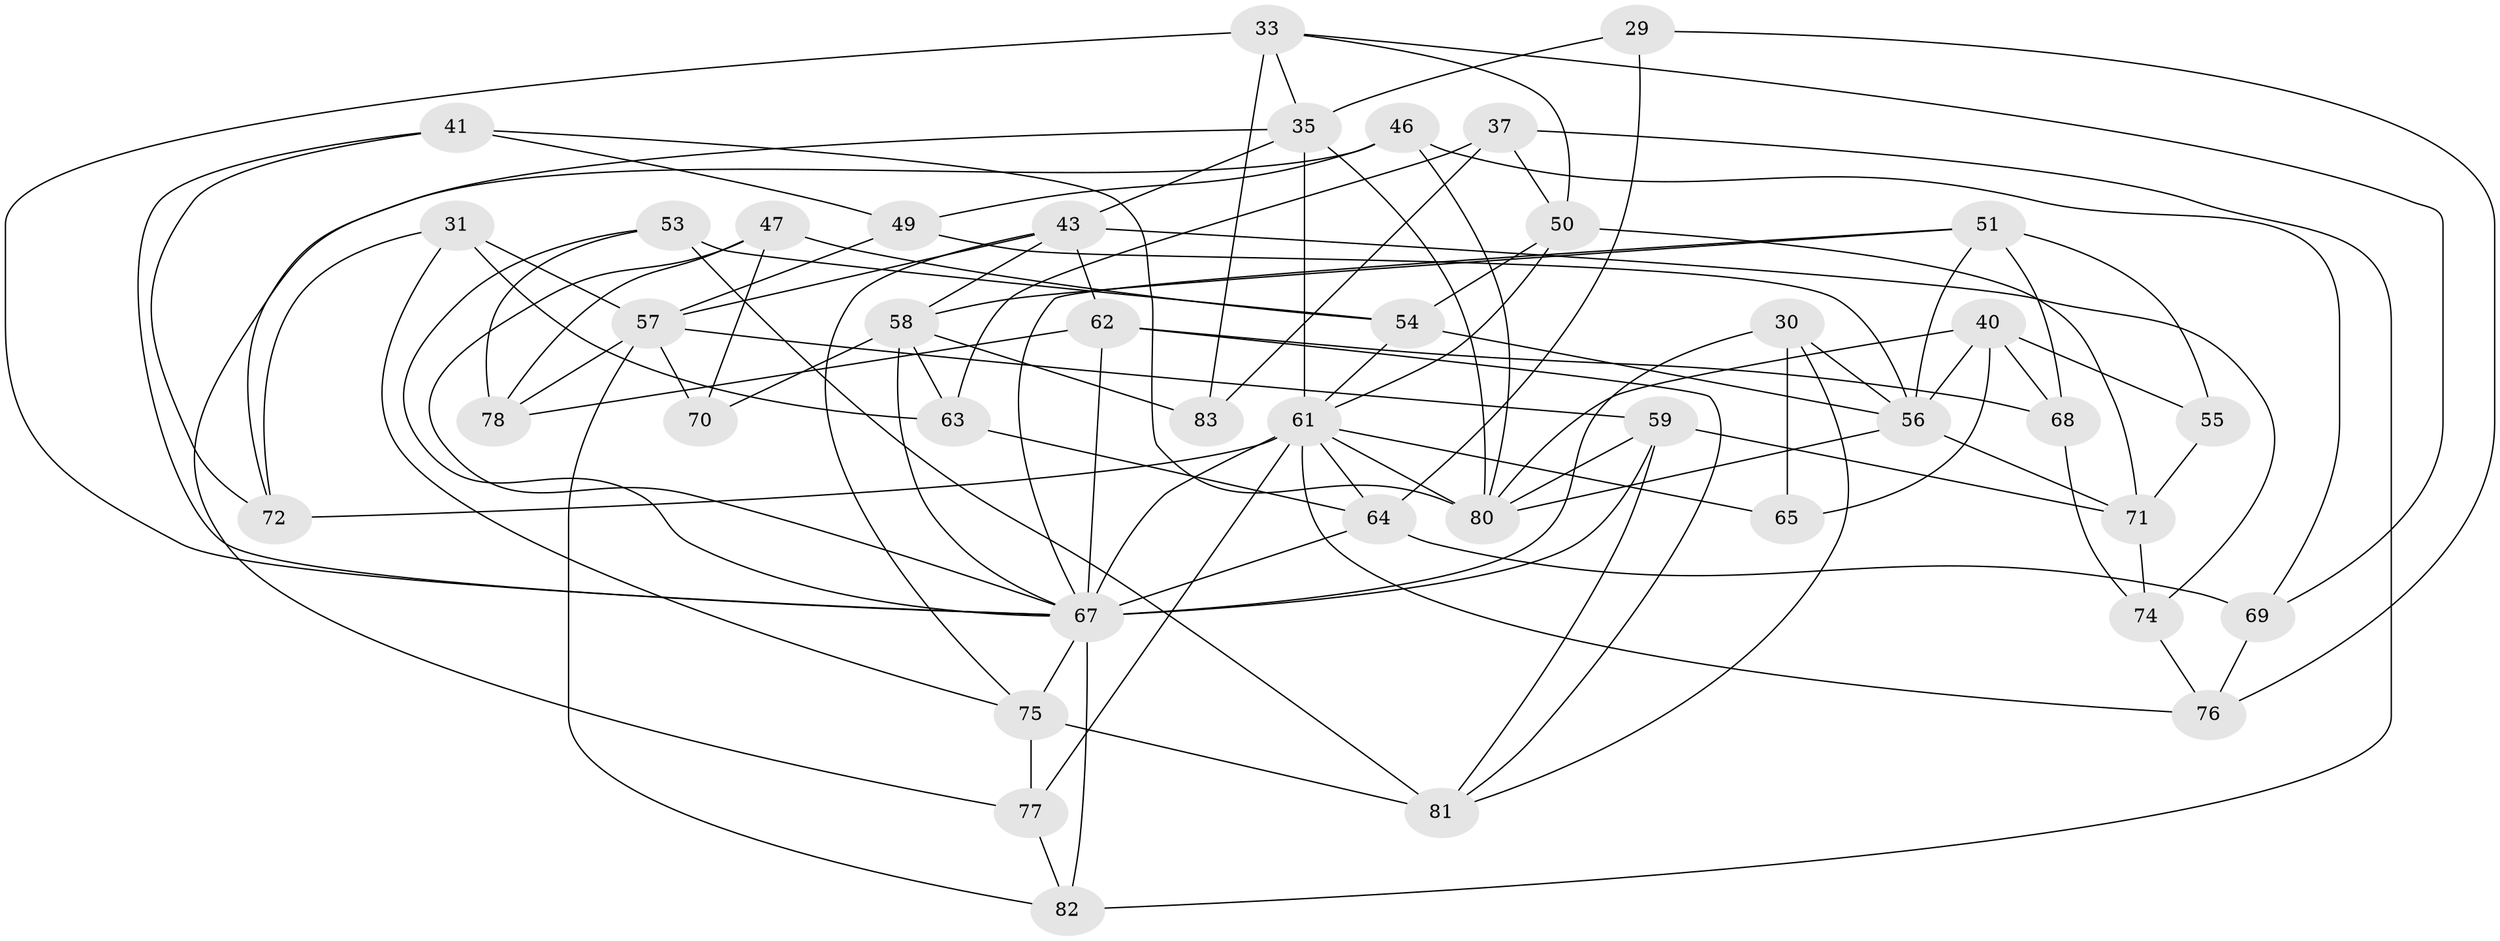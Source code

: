 // original degree distribution, {4: 1.0}
// Generated by graph-tools (version 1.1) at 2025/56/03/09/25 04:56:57]
// undirected, 41 vertices, 100 edges
graph export_dot {
graph [start="1"]
  node [color=gray90,style=filled];
  29;
  30;
  31;
  33 [super="+5"];
  35 [super="+25"];
  37;
  40 [super="+36"];
  41;
  43 [super="+9+13"];
  46;
  47;
  49;
  50 [super="+24"];
  51 [super="+4"];
  53;
  54 [super="+38"];
  55;
  56 [super="+11+17+28"];
  57 [super="+8"];
  58 [super="+34+23"];
  59 [super="+52"];
  61 [super="+39+20"];
  62 [super="+27"];
  63;
  64 [super="+14"];
  65;
  67 [super="+26+66"];
  68;
  69;
  70;
  71 [super="+45"];
  72;
  74;
  75 [super="+22+60"];
  76;
  77;
  78;
  80 [super="+1+16+42"];
  81 [super="+79"];
  82 [super="+73"];
  83;
  29 -- 64 [weight=2];
  29 -- 76;
  29 -- 35;
  30 -- 56;
  30 -- 65;
  30 -- 81;
  30 -- 67;
  31 -- 63;
  31 -- 72;
  31 -- 57;
  31 -- 75;
  33 -- 83 [weight=2];
  33 -- 69;
  33 -- 35;
  33 -- 50;
  33 -- 67;
  35 -- 72;
  35 -- 80;
  35 -- 61;
  35 -- 43;
  37 -- 83;
  37 -- 63;
  37 -- 82;
  37 -- 50;
  40 -- 65 [weight=2];
  40 -- 55;
  40 -- 56;
  40 -- 68;
  40 -- 80;
  41 -- 72;
  41 -- 49;
  41 -- 80;
  41 -- 67;
  43 -- 62 [weight=2];
  43 -- 74;
  43 -- 57;
  43 -- 58 [weight=2];
  43 -- 75;
  46 -- 49;
  46 -- 69;
  46 -- 80;
  46 -- 77;
  47 -- 70;
  47 -- 78;
  47 -- 54;
  47 -- 67;
  49 -- 57;
  49 -- 56;
  50 -- 71;
  50 -- 54 [weight=3];
  50 -- 61 [weight=2];
  51 -- 55 [weight=2];
  51 -- 68;
  51 -- 58;
  51 -- 56;
  51 -- 67;
  53 -- 78;
  53 -- 81;
  53 -- 54;
  53 -- 67;
  54 -- 56 [weight=2];
  54 -- 61;
  55 -- 71;
  56 -- 80 [weight=2];
  56 -- 71 [weight=2];
  57 -- 82 [weight=2];
  57 -- 59;
  57 -- 70;
  57 -- 78;
  58 -- 83;
  58 -- 70 [weight=2];
  58 -- 63;
  58 -- 67;
  59 -- 80 [weight=2];
  59 -- 67;
  59 -- 81;
  59 -- 71;
  61 -- 76;
  61 -- 77;
  61 -- 67 [weight=5];
  61 -- 80 [weight=2];
  61 -- 65;
  61 -- 72;
  61 -- 64;
  62 -- 68;
  62 -- 78;
  62 -- 67;
  62 -- 81;
  63 -- 64;
  64 -- 69;
  64 -- 67;
  67 -- 75 [weight=3];
  67 -- 82 [weight=2];
  68 -- 74;
  69 -- 76;
  71 -- 74;
  74 -- 76;
  75 -- 81 [weight=2];
  75 -- 77;
  77 -- 82;
}
